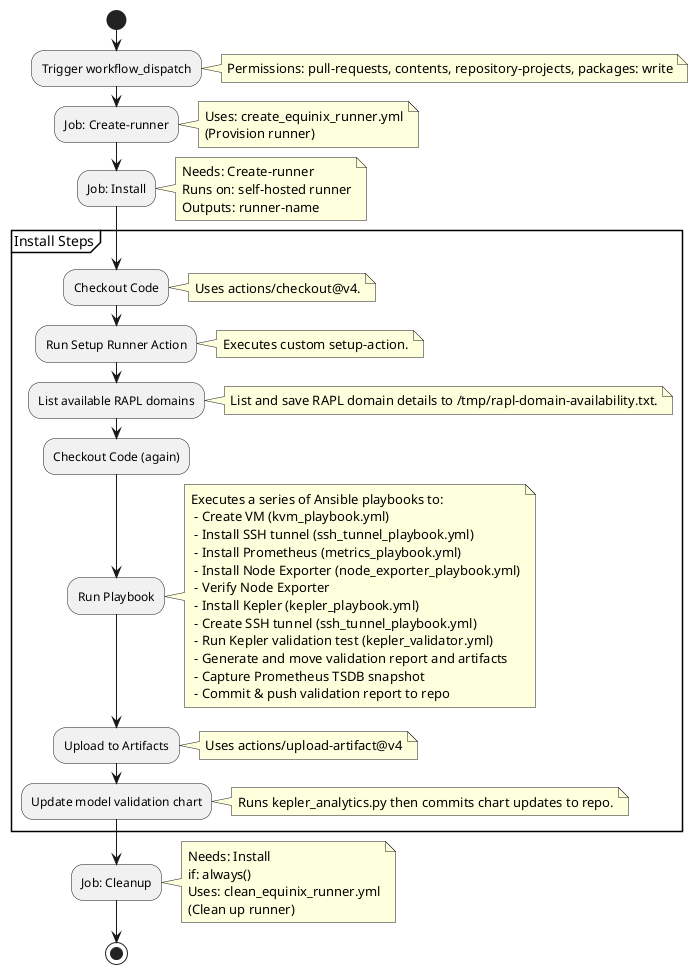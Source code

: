 @startuml
!define RECTANGLE class

start

:Trigger workflow_dispatch;
note right
  Permissions: pull-requests, contents, repository-projects, packages: write
end note

:Job: Create-runner;
note right
  Uses: create_equinix_runner.yml
  (Provision runner)
end note

:Job: Install;
note right
  Needs: Create-runner
  Runs on: self-hosted runner
  Outputs: runner-name
end note

partition "Install Steps" {
    :Checkout Code;
    note right
      Uses actions/checkout@v4.
    end note

    :Run Setup Runner Action;
    note right
      Executes custom setup-action.
    end note

    :List available RAPL domains;
    note right
      List and save RAPL domain details to /tmp/rapl-domain-availability.txt.
    end note

    :Checkout Code (again);

    :Run Playbook;
    note right
      Executes a series of Ansible playbooks to:
       - Create VM (kvm_playbook.yml)
       - Install SSH tunnel (ssh_tunnel_playbook.yml)
       - Install Prometheus (metrics_playbook.yml)
       - Install Node Exporter (node_exporter_playbook.yml)
       - Verify Node Exporter
       - Install Kepler (kepler_playbook.yml)
       - Create SSH tunnel (ssh_tunnel_playbook.yml)
       - Run Kepler validation test (kepler_validator.yml)
       - Generate and move validation report and artifacts
       - Capture Prometheus TSDB snapshot
       - Commit & push validation report to repo
    end note

    :Upload to Artifacts;
    note right
      Uses actions/upload-artifact@v4
    end note

    :Update model validation chart;
    note right
      Runs kepler_analytics.py then commits chart updates to repo.
    end note
}

:Job: Cleanup;
note right
  Needs: Install
  if: always()
  Uses: clean_equinix_runner.yml
  (Clean up runner)
end note

stop
@enduml
